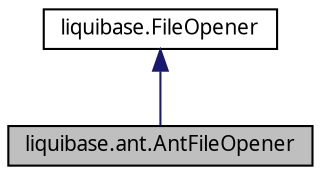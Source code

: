 digraph G
{
  edge [fontname="FreeSans.ttf",fontsize=10,labelfontname="FreeSans.ttf",labelfontsize=10];
  node [fontname="FreeSans.ttf",fontsize=10,shape=record];
  Node1 [label="liquibase.ant.AntFileOpener",height=0.2,width=0.4,color="black", fillcolor="grey75", style="filled" fontcolor="black"];
  Node2 -> Node1 [dir=back,color="midnightblue",fontsize=10,style="solid",fontname="FreeSans.ttf"];
  Node2 [label="liquibase.FileOpener",height=0.2,width=0.4,color="black", fillcolor="white", style="filled",URL="$interfaceliquibase_1_1_file_opener.html",tooltip="Abstracts file access so they can be read in a variety of manners."];
}

